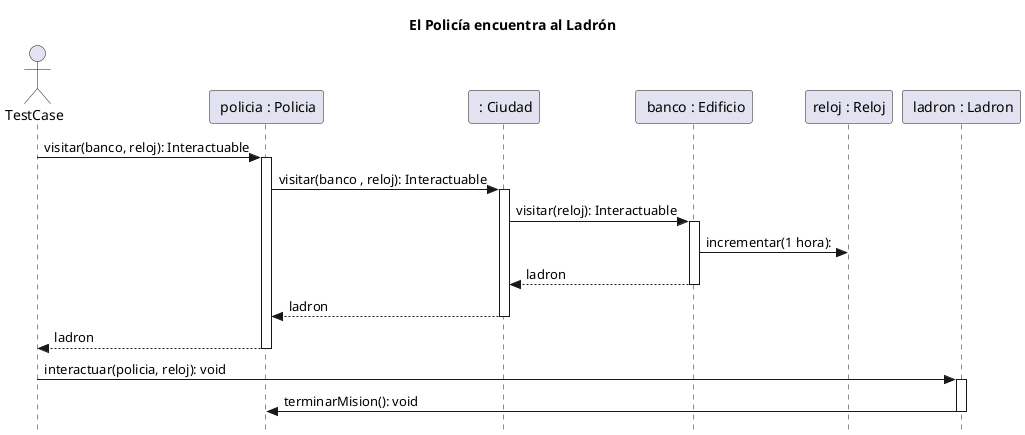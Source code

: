 @startuml
skinparam style strictuml
title:  El Policía encuentra al Ladrón
actor TestCase

participant " policia : Policia" as policia
participant " : Ciudad" as ciudad
participant " banco : Edificio" as banco
participant "reloj : Reloj" as reloj
participant " ladron : Ladron" as ladron

TestCase -> policia: visitar(banco, reloj): Interactuable
activate policia
policia -> ciudad: visitar(banco , reloj): Interactuable
activate ciudad
ciudad -> banco: visitar(reloj): Interactuable
activate banco
banco -> reloj: incrementar(1 hora):
return ladron
return ladron
return ladron
TestCase -> ladron: interactuar(policia, reloj): void
activate ladron
ladron -> policia: terminarMision(): void
deactivate ladron

@enduml